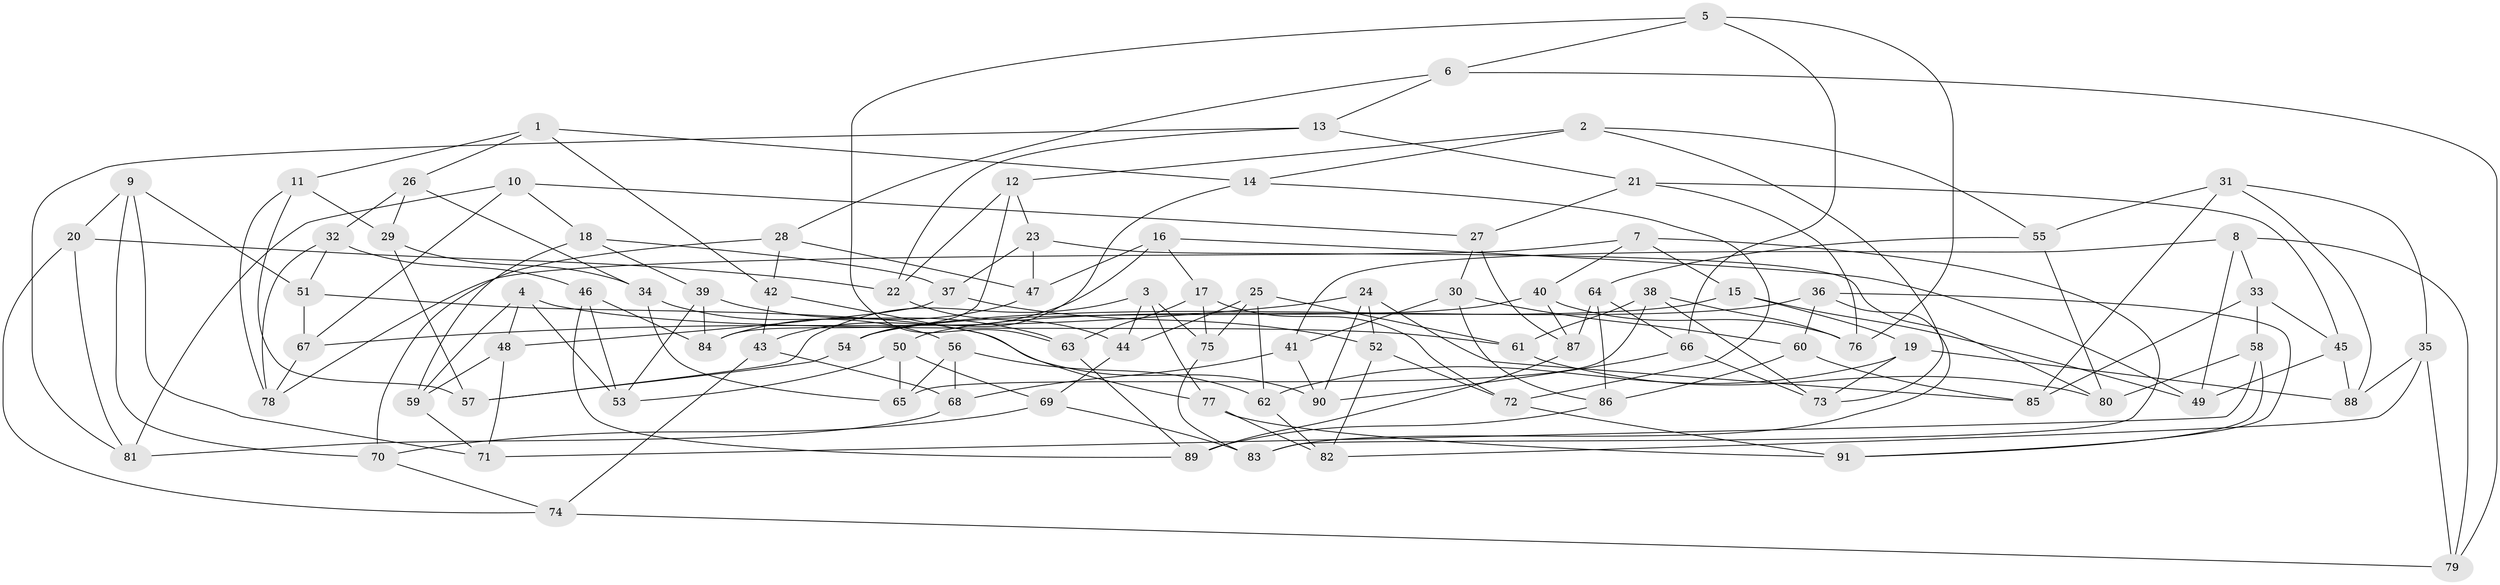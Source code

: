 // Generated by graph-tools (version 1.1) at 2025/59/03/09/25 04:59:34]
// undirected, 91 vertices, 182 edges
graph export_dot {
graph [start="1"]
  node [color=gray90,style=filled];
  1;
  2;
  3;
  4;
  5;
  6;
  7;
  8;
  9;
  10;
  11;
  12;
  13;
  14;
  15;
  16;
  17;
  18;
  19;
  20;
  21;
  22;
  23;
  24;
  25;
  26;
  27;
  28;
  29;
  30;
  31;
  32;
  33;
  34;
  35;
  36;
  37;
  38;
  39;
  40;
  41;
  42;
  43;
  44;
  45;
  46;
  47;
  48;
  49;
  50;
  51;
  52;
  53;
  54;
  55;
  56;
  57;
  58;
  59;
  60;
  61;
  62;
  63;
  64;
  65;
  66;
  67;
  68;
  69;
  70;
  71;
  72;
  73;
  74;
  75;
  76;
  77;
  78;
  79;
  80;
  81;
  82;
  83;
  84;
  85;
  86;
  87;
  88;
  89;
  90;
  91;
  1 -- 14;
  1 -- 42;
  1 -- 26;
  1 -- 11;
  2 -- 55;
  2 -- 73;
  2 -- 14;
  2 -- 12;
  3 -- 75;
  3 -- 57;
  3 -- 44;
  3 -- 77;
  4 -- 59;
  4 -- 61;
  4 -- 53;
  4 -- 48;
  5 -- 6;
  5 -- 76;
  5 -- 63;
  5 -- 66;
  6 -- 13;
  6 -- 28;
  6 -- 79;
  7 -- 15;
  7 -- 83;
  7 -- 40;
  7 -- 78;
  8 -- 41;
  8 -- 79;
  8 -- 33;
  8 -- 49;
  9 -- 51;
  9 -- 20;
  9 -- 70;
  9 -- 71;
  10 -- 18;
  10 -- 67;
  10 -- 27;
  10 -- 81;
  11 -- 29;
  11 -- 57;
  11 -- 78;
  12 -- 84;
  12 -- 22;
  12 -- 23;
  13 -- 81;
  13 -- 21;
  13 -- 22;
  14 -- 72;
  14 -- 54;
  15 -- 50;
  15 -- 49;
  15 -- 19;
  16 -- 47;
  16 -- 17;
  16 -- 43;
  16 -- 49;
  17 -- 72;
  17 -- 75;
  17 -- 63;
  18 -- 59;
  18 -- 37;
  18 -- 39;
  19 -- 88;
  19 -- 62;
  19 -- 73;
  20 -- 81;
  20 -- 74;
  20 -- 22;
  21 -- 27;
  21 -- 45;
  21 -- 76;
  22 -- 44;
  23 -- 37;
  23 -- 47;
  23 -- 80;
  24 -- 67;
  24 -- 52;
  24 -- 85;
  24 -- 90;
  25 -- 75;
  25 -- 62;
  25 -- 61;
  25 -- 44;
  26 -- 32;
  26 -- 34;
  26 -- 29;
  27 -- 30;
  27 -- 87;
  28 -- 47;
  28 -- 70;
  28 -- 42;
  29 -- 34;
  29 -- 57;
  30 -- 86;
  30 -- 60;
  30 -- 41;
  31 -- 88;
  31 -- 35;
  31 -- 85;
  31 -- 55;
  32 -- 46;
  32 -- 51;
  32 -- 78;
  33 -- 58;
  33 -- 45;
  33 -- 85;
  34 -- 65;
  34 -- 56;
  35 -- 79;
  35 -- 82;
  35 -- 88;
  36 -- 83;
  36 -- 91;
  36 -- 60;
  36 -- 54;
  37 -- 48;
  37 -- 52;
  38 -- 61;
  38 -- 76;
  38 -- 65;
  38 -- 73;
  39 -- 63;
  39 -- 53;
  39 -- 84;
  40 -- 76;
  40 -- 54;
  40 -- 87;
  41 -- 68;
  41 -- 90;
  42 -- 43;
  42 -- 77;
  43 -- 74;
  43 -- 68;
  44 -- 69;
  45 -- 49;
  45 -- 88;
  46 -- 84;
  46 -- 53;
  46 -- 89;
  47 -- 84;
  48 -- 59;
  48 -- 71;
  50 -- 65;
  50 -- 53;
  50 -- 69;
  51 -- 90;
  51 -- 67;
  52 -- 72;
  52 -- 82;
  54 -- 57;
  55 -- 64;
  55 -- 80;
  56 -- 62;
  56 -- 65;
  56 -- 68;
  58 -- 71;
  58 -- 80;
  58 -- 91;
  59 -- 71;
  60 -- 85;
  60 -- 86;
  61 -- 80;
  62 -- 82;
  63 -- 89;
  64 -- 86;
  64 -- 87;
  64 -- 66;
  66 -- 73;
  66 -- 90;
  67 -- 78;
  68 -- 81;
  69 -- 70;
  69 -- 83;
  70 -- 74;
  72 -- 91;
  74 -- 79;
  75 -- 83;
  77 -- 82;
  77 -- 91;
  86 -- 89;
  87 -- 89;
}
